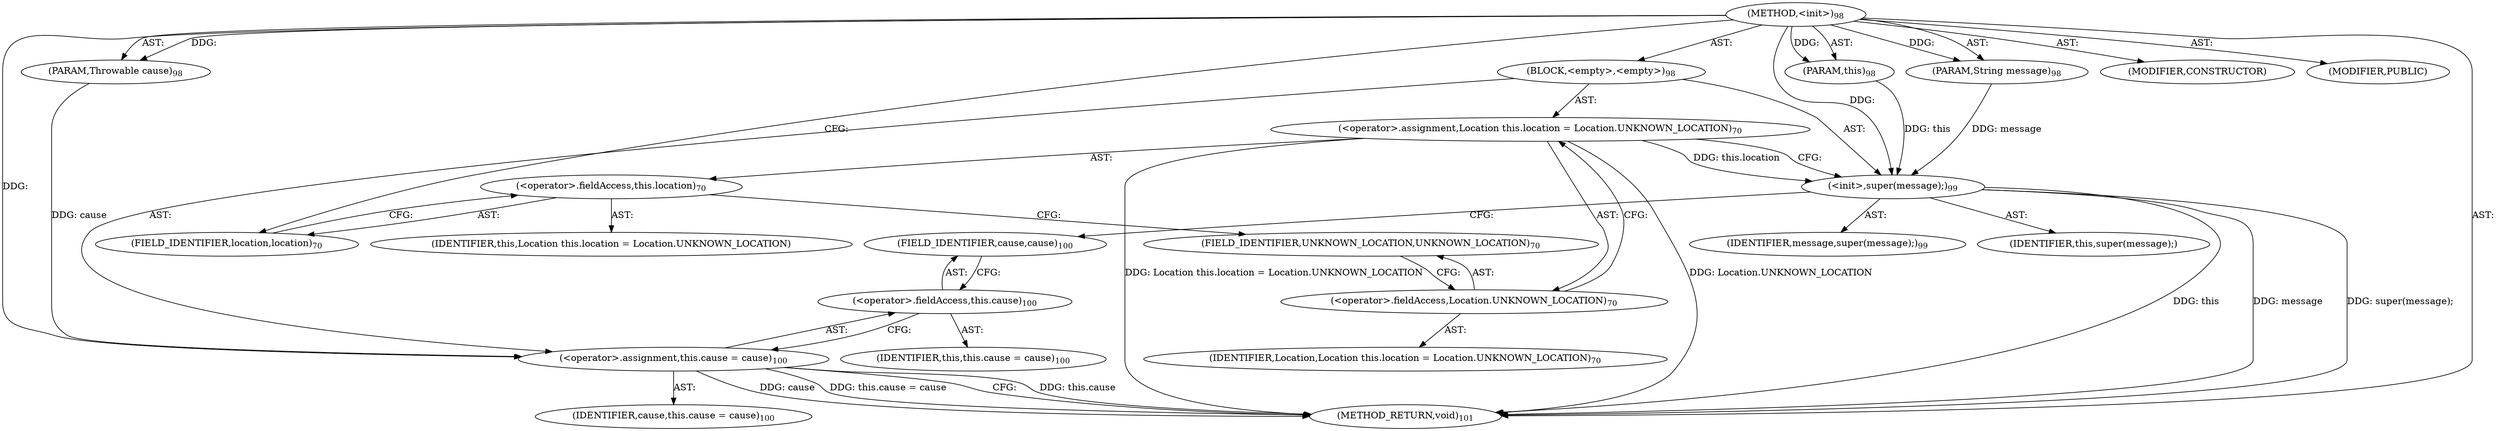 digraph "&lt;init&gt;" {  
"111669149698" [label = <(METHOD,&lt;init&gt;)<SUB>98</SUB>> ]
"115964116998" [label = <(PARAM,this)<SUB>98</SUB>> ]
"115964117004" [label = <(PARAM,String message)<SUB>98</SUB>> ]
"115964117010" [label = <(PARAM,Throwable cause)<SUB>98</SUB>> ]
"25769803778" [label = <(BLOCK,&lt;empty&gt;,&lt;empty&gt;)<SUB>98</SUB>> ]
"30064771086" [label = <(&lt;operator&gt;.assignment,Location this.location = Location.UNKNOWN_LOCATION)<SUB>70</SUB>> ]
"30064771087" [label = <(&lt;operator&gt;.fieldAccess,this.location)<SUB>70</SUB>> ]
"68719476763" [label = <(IDENTIFIER,this,Location this.location = Location.UNKNOWN_LOCATION)> ]
"55834574852" [label = <(FIELD_IDENTIFIER,location,location)<SUB>70</SUB>> ]
"30064771088" [label = <(&lt;operator&gt;.fieldAccess,Location.UNKNOWN_LOCATION)<SUB>70</SUB>> ]
"68719476764" [label = <(IDENTIFIER,Location,Location this.location = Location.UNKNOWN_LOCATION)<SUB>70</SUB>> ]
"55834574853" [label = <(FIELD_IDENTIFIER,UNKNOWN_LOCATION,UNKNOWN_LOCATION)<SUB>70</SUB>> ]
"30064771074" [label = <(&lt;init&gt;,super(message);)<SUB>99</SUB>> ]
"68719476742" [label = <(IDENTIFIER,this,super(message);)> ]
"68719476753" [label = <(IDENTIFIER,message,super(message);)<SUB>99</SUB>> ]
"30064771089" [label = <(&lt;operator&gt;.assignment,this.cause = cause)<SUB>100</SUB>> ]
"30064771090" [label = <(&lt;operator&gt;.fieldAccess,this.cause)<SUB>100</SUB>> ]
"68719476743" [label = <(IDENTIFIER,this,this.cause = cause)<SUB>100</SUB>> ]
"55834574854" [label = <(FIELD_IDENTIFIER,cause,cause)<SUB>100</SUB>> ]
"68719476765" [label = <(IDENTIFIER,cause,this.cause = cause)<SUB>100</SUB>> ]
"133143986182" [label = <(MODIFIER,CONSTRUCTOR)> ]
"133143986183" [label = <(MODIFIER,PUBLIC)> ]
"128849018882" [label = <(METHOD_RETURN,void)<SUB>101</SUB>> ]
  "111669149698" -> "115964116998"  [ label = "AST: "] 
  "111669149698" -> "115964117004"  [ label = "AST: "] 
  "111669149698" -> "115964117010"  [ label = "AST: "] 
  "111669149698" -> "25769803778"  [ label = "AST: "] 
  "111669149698" -> "133143986182"  [ label = "AST: "] 
  "111669149698" -> "133143986183"  [ label = "AST: "] 
  "111669149698" -> "128849018882"  [ label = "AST: "] 
  "25769803778" -> "30064771086"  [ label = "AST: "] 
  "25769803778" -> "30064771074"  [ label = "AST: "] 
  "25769803778" -> "30064771089"  [ label = "AST: "] 
  "30064771086" -> "30064771087"  [ label = "AST: "] 
  "30064771086" -> "30064771088"  [ label = "AST: "] 
  "30064771087" -> "68719476763"  [ label = "AST: "] 
  "30064771087" -> "55834574852"  [ label = "AST: "] 
  "30064771088" -> "68719476764"  [ label = "AST: "] 
  "30064771088" -> "55834574853"  [ label = "AST: "] 
  "30064771074" -> "68719476742"  [ label = "AST: "] 
  "30064771074" -> "68719476753"  [ label = "AST: "] 
  "30064771089" -> "30064771090"  [ label = "AST: "] 
  "30064771089" -> "68719476765"  [ label = "AST: "] 
  "30064771090" -> "68719476743"  [ label = "AST: "] 
  "30064771090" -> "55834574854"  [ label = "AST: "] 
  "30064771086" -> "30064771074"  [ label = "CFG: "] 
  "30064771074" -> "55834574854"  [ label = "CFG: "] 
  "30064771089" -> "128849018882"  [ label = "CFG: "] 
  "30064771087" -> "55834574853"  [ label = "CFG: "] 
  "30064771088" -> "30064771086"  [ label = "CFG: "] 
  "30064771090" -> "30064771089"  [ label = "CFG: "] 
  "55834574852" -> "30064771087"  [ label = "CFG: "] 
  "55834574853" -> "30064771088"  [ label = "CFG: "] 
  "55834574854" -> "30064771090"  [ label = "CFG: "] 
  "111669149698" -> "55834574852"  [ label = "CFG: "] 
  "30064771086" -> "128849018882"  [ label = "DDG: Location.UNKNOWN_LOCATION"] 
  "30064771086" -> "128849018882"  [ label = "DDG: Location this.location = Location.UNKNOWN_LOCATION"] 
  "30064771074" -> "128849018882"  [ label = "DDG: this"] 
  "30064771074" -> "128849018882"  [ label = "DDG: message"] 
  "30064771074" -> "128849018882"  [ label = "DDG: super(message);"] 
  "30064771089" -> "128849018882"  [ label = "DDG: this.cause"] 
  "30064771089" -> "128849018882"  [ label = "DDG: cause"] 
  "30064771089" -> "128849018882"  [ label = "DDG: this.cause = cause"] 
  "111669149698" -> "115964116998"  [ label = "DDG: "] 
  "111669149698" -> "115964117004"  [ label = "DDG: "] 
  "111669149698" -> "115964117010"  [ label = "DDG: "] 
  "115964117010" -> "30064771089"  [ label = "DDG: cause"] 
  "111669149698" -> "30064771089"  [ label = "DDG: "] 
  "115964116998" -> "30064771074"  [ label = "DDG: this"] 
  "30064771086" -> "30064771074"  [ label = "DDG: this.location"] 
  "111669149698" -> "30064771074"  [ label = "DDG: "] 
  "115964117004" -> "30064771074"  [ label = "DDG: message"] 
}
